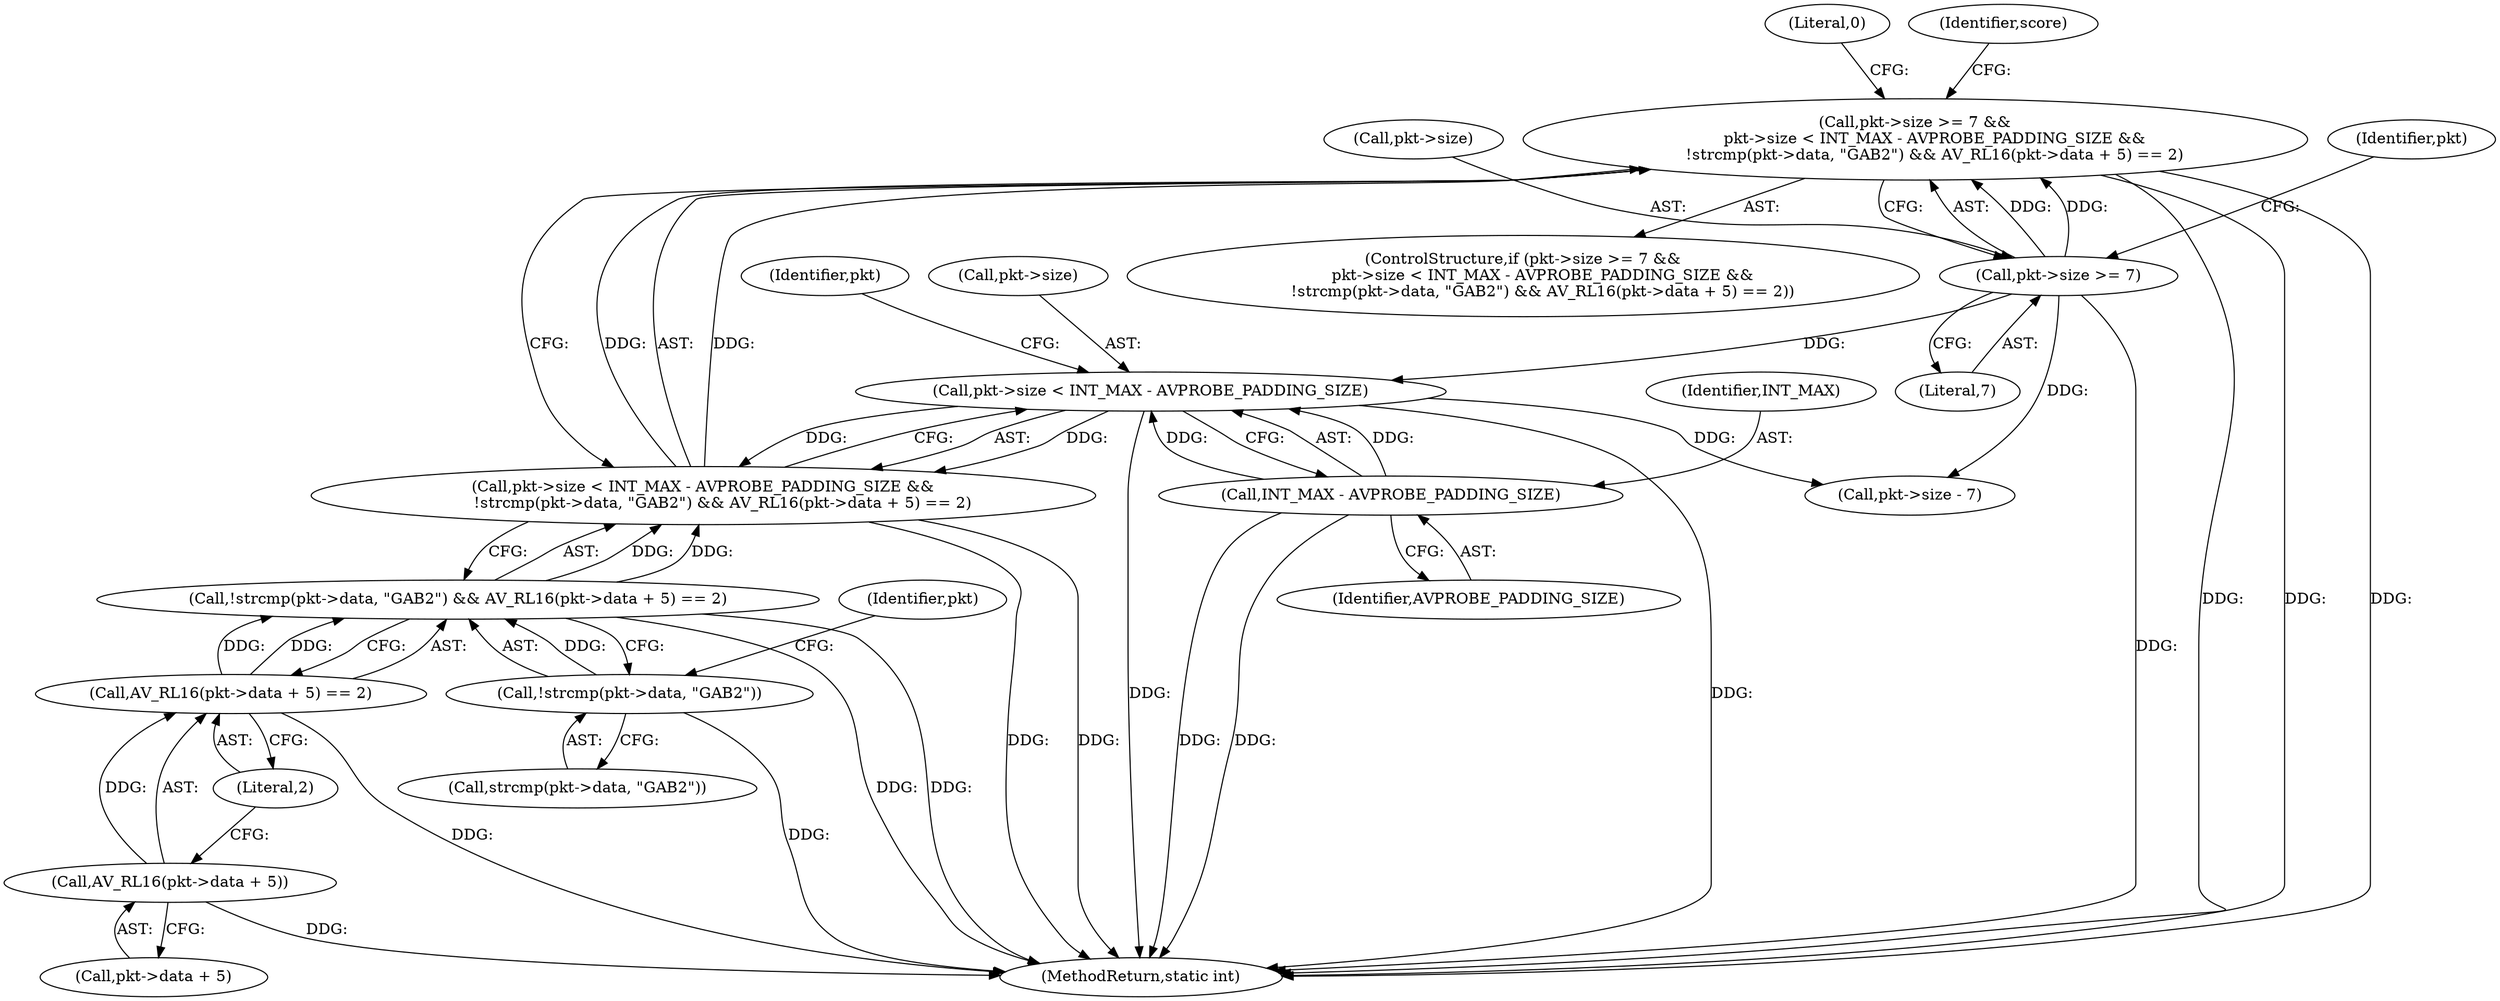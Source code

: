 digraph "0_FFmpeg_a5d849b149ca67ced2d271dc84db0bc95a548abb@API" {
"1000108" [label="(Call,pkt->size >= 7 &&\n        pkt->size < INT_MAX - AVPROBE_PADDING_SIZE &&\n        !strcmp(pkt->data, \"GAB2\") && AV_RL16(pkt->data + 5) == 2)"];
"1000109" [label="(Call,pkt->size >= 7)"];
"1000114" [label="(Call,pkt->size < INT_MAX - AVPROBE_PADDING_SIZE &&\n        !strcmp(pkt->data, \"GAB2\") && AV_RL16(pkt->data + 5) == 2)"];
"1000115" [label="(Call,pkt->size < INT_MAX - AVPROBE_PADDING_SIZE)"];
"1000119" [label="(Call,INT_MAX - AVPROBE_PADDING_SIZE)"];
"1000122" [label="(Call,!strcmp(pkt->data, \"GAB2\") && AV_RL16(pkt->data + 5) == 2)"];
"1000123" [label="(Call,!strcmp(pkt->data, \"GAB2\"))"];
"1000129" [label="(Call,AV_RL16(pkt->data + 5) == 2)"];
"1000130" [label="(Call,AV_RL16(pkt->data + 5))"];
"1000382" [label="(MethodReturn,static int)"];
"1000126" [label="(Identifier,pkt)"];
"1000122" [label="(Call,!strcmp(pkt->data, \"GAB2\") && AV_RL16(pkt->data + 5) == 2)"];
"1000130" [label="(Call,AV_RL16(pkt->data + 5))"];
"1000381" [label="(Literal,0)"];
"1000117" [label="(Identifier,pkt)"];
"1000109" [label="(Call,pkt->size >= 7)"];
"1000141" [label="(Identifier,score)"];
"1000110" [label="(Call,pkt->size)"];
"1000113" [label="(Literal,7)"];
"1000120" [label="(Identifier,INT_MAX)"];
"1000119" [label="(Call,INT_MAX - AVPROBE_PADDING_SIZE)"];
"1000136" [label="(Literal,2)"];
"1000108" [label="(Call,pkt->size >= 7 &&\n        pkt->size < INT_MAX - AVPROBE_PADDING_SIZE &&\n        !strcmp(pkt->data, \"GAB2\") && AV_RL16(pkt->data + 5) == 2)"];
"1000124" [label="(Call,strcmp(pkt->data, \"GAB2\"))"];
"1000129" [label="(Call,AV_RL16(pkt->data + 5) == 2)"];
"1000133" [label="(Identifier,pkt)"];
"1000131" [label="(Call,pkt->data + 5)"];
"1000107" [label="(ControlStructure,if (pkt->size >= 7 &&\n        pkt->size < INT_MAX - AVPROBE_PADDING_SIZE &&\n        !strcmp(pkt->data, \"GAB2\") && AV_RL16(pkt->data + 5) == 2))"];
"1000162" [label="(Call,pkt->size - 7)"];
"1000116" [label="(Call,pkt->size)"];
"1000115" [label="(Call,pkt->size < INT_MAX - AVPROBE_PADDING_SIZE)"];
"1000114" [label="(Call,pkt->size < INT_MAX - AVPROBE_PADDING_SIZE &&\n        !strcmp(pkt->data, \"GAB2\") && AV_RL16(pkt->data + 5) == 2)"];
"1000121" [label="(Identifier,AVPROBE_PADDING_SIZE)"];
"1000123" [label="(Call,!strcmp(pkt->data, \"GAB2\"))"];
"1000108" -> "1000107"  [label="AST: "];
"1000108" -> "1000109"  [label="CFG: "];
"1000108" -> "1000114"  [label="CFG: "];
"1000109" -> "1000108"  [label="AST: "];
"1000114" -> "1000108"  [label="AST: "];
"1000141" -> "1000108"  [label="CFG: "];
"1000381" -> "1000108"  [label="CFG: "];
"1000108" -> "1000382"  [label="DDG: "];
"1000108" -> "1000382"  [label="DDG: "];
"1000108" -> "1000382"  [label="DDG: "];
"1000109" -> "1000108"  [label="DDG: "];
"1000109" -> "1000108"  [label="DDG: "];
"1000114" -> "1000108"  [label="DDG: "];
"1000114" -> "1000108"  [label="DDG: "];
"1000109" -> "1000113"  [label="CFG: "];
"1000110" -> "1000109"  [label="AST: "];
"1000113" -> "1000109"  [label="AST: "];
"1000117" -> "1000109"  [label="CFG: "];
"1000109" -> "1000382"  [label="DDG: "];
"1000109" -> "1000115"  [label="DDG: "];
"1000109" -> "1000162"  [label="DDG: "];
"1000114" -> "1000115"  [label="CFG: "];
"1000114" -> "1000122"  [label="CFG: "];
"1000115" -> "1000114"  [label="AST: "];
"1000122" -> "1000114"  [label="AST: "];
"1000114" -> "1000382"  [label="DDG: "];
"1000114" -> "1000382"  [label="DDG: "];
"1000115" -> "1000114"  [label="DDG: "];
"1000115" -> "1000114"  [label="DDG: "];
"1000122" -> "1000114"  [label="DDG: "];
"1000122" -> "1000114"  [label="DDG: "];
"1000115" -> "1000119"  [label="CFG: "];
"1000116" -> "1000115"  [label="AST: "];
"1000119" -> "1000115"  [label="AST: "];
"1000126" -> "1000115"  [label="CFG: "];
"1000115" -> "1000382"  [label="DDG: "];
"1000115" -> "1000382"  [label="DDG: "];
"1000119" -> "1000115"  [label="DDG: "];
"1000119" -> "1000115"  [label="DDG: "];
"1000115" -> "1000162"  [label="DDG: "];
"1000119" -> "1000121"  [label="CFG: "];
"1000120" -> "1000119"  [label="AST: "];
"1000121" -> "1000119"  [label="AST: "];
"1000119" -> "1000382"  [label="DDG: "];
"1000119" -> "1000382"  [label="DDG: "];
"1000122" -> "1000123"  [label="CFG: "];
"1000122" -> "1000129"  [label="CFG: "];
"1000123" -> "1000122"  [label="AST: "];
"1000129" -> "1000122"  [label="AST: "];
"1000122" -> "1000382"  [label="DDG: "];
"1000122" -> "1000382"  [label="DDG: "];
"1000123" -> "1000122"  [label="DDG: "];
"1000129" -> "1000122"  [label="DDG: "];
"1000129" -> "1000122"  [label="DDG: "];
"1000123" -> "1000124"  [label="CFG: "];
"1000124" -> "1000123"  [label="AST: "];
"1000133" -> "1000123"  [label="CFG: "];
"1000123" -> "1000382"  [label="DDG: "];
"1000129" -> "1000136"  [label="CFG: "];
"1000130" -> "1000129"  [label="AST: "];
"1000136" -> "1000129"  [label="AST: "];
"1000129" -> "1000382"  [label="DDG: "];
"1000130" -> "1000129"  [label="DDG: "];
"1000130" -> "1000131"  [label="CFG: "];
"1000131" -> "1000130"  [label="AST: "];
"1000136" -> "1000130"  [label="CFG: "];
"1000130" -> "1000382"  [label="DDG: "];
}
